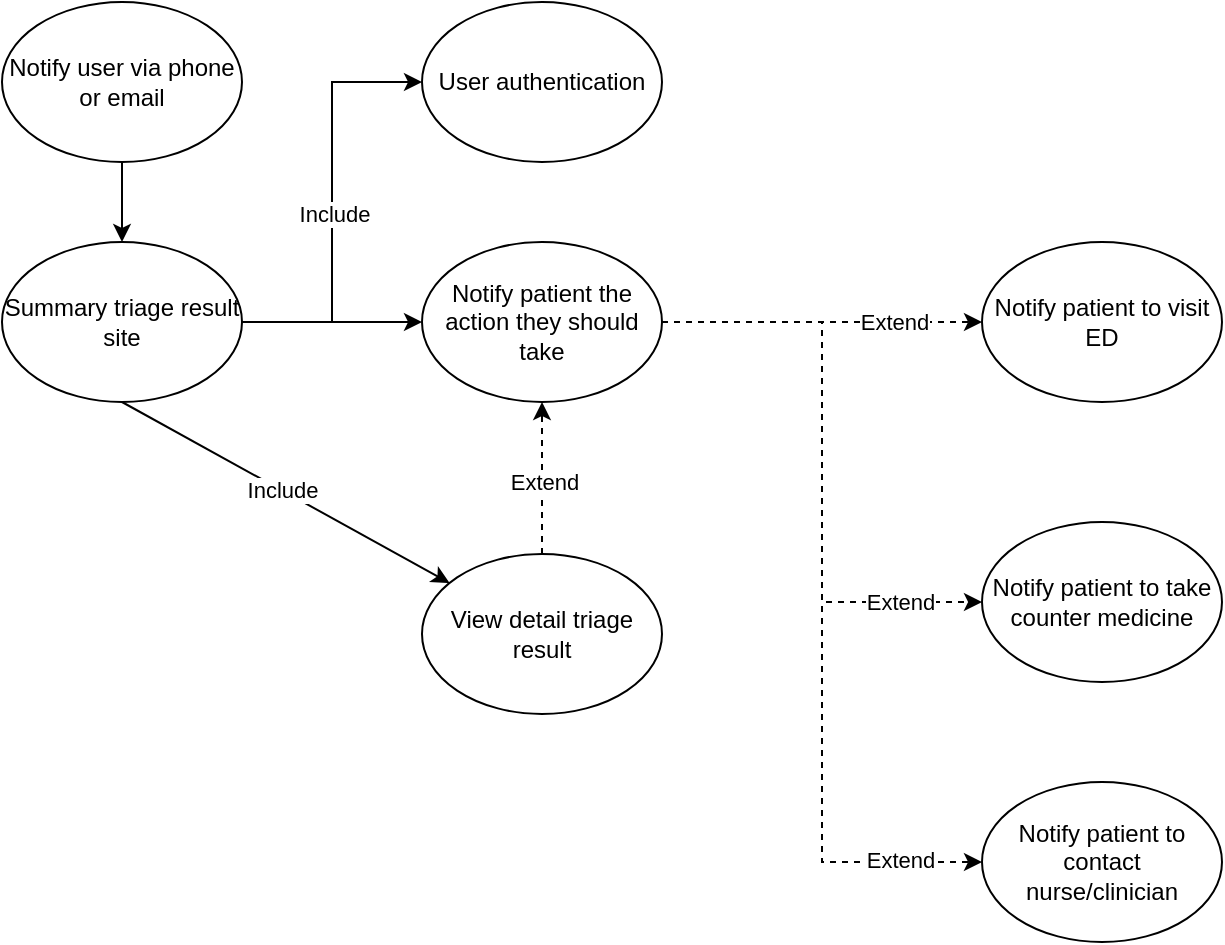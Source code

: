<mxfile version="20.5.3" type="github">
  <diagram id="QsaP9KsOhT9dpLi23IyU" name="Page-1">
    <mxGraphModel dx="1048" dy="555" grid="1" gridSize="10" guides="1" tooltips="1" connect="1" arrows="1" fold="1" page="1" pageScale="1" pageWidth="850" pageHeight="1100" math="0" shadow="0">
      <root>
        <mxCell id="0" />
        <mxCell id="1" parent="0" />
        <mxCell id="ubNZ2CPZHA93DrEuHGrG-4" style="edgeStyle=orthogonalEdgeStyle;rounded=0;orthogonalLoop=1;jettySize=auto;html=1;exitX=1;exitY=0.5;exitDx=0;exitDy=0;entryX=0;entryY=0.5;entryDx=0;entryDy=0;" parent="1" source="ubNZ2CPZHA93DrEuHGrG-6" target="ubNZ2CPZHA93DrEuHGrG-3" edge="1">
          <mxGeometry relative="1" as="geometry" />
        </mxCell>
        <mxCell id="ubNZ2CPZHA93DrEuHGrG-5" value="Include" style="edgeLabel;html=1;align=center;verticalAlign=middle;resizable=0;points=[];" parent="ubNZ2CPZHA93DrEuHGrG-4" vertex="1" connectable="0">
          <mxGeometry x="-0.075" y="-1" relative="1" as="geometry">
            <mxPoint y="-2" as="offset" />
          </mxGeometry>
        </mxCell>
        <mxCell id="ubNZ2CPZHA93DrEuHGrG-7" style="edgeStyle=orthogonalEdgeStyle;rounded=0;orthogonalLoop=1;jettySize=auto;html=1;exitX=0.5;exitY=1;exitDx=0;exitDy=0;" parent="1" source="ubNZ2CPZHA93DrEuHGrG-2" target="ubNZ2CPZHA93DrEuHGrG-6" edge="1">
          <mxGeometry relative="1" as="geometry" />
        </mxCell>
        <mxCell id="ubNZ2CPZHA93DrEuHGrG-2" value="Notify user via phone or email" style="ellipse;whiteSpace=wrap;html=1;" parent="1" vertex="1">
          <mxGeometry x="90" y="80" width="120" height="80" as="geometry" />
        </mxCell>
        <mxCell id="ubNZ2CPZHA93DrEuHGrG-3" value="User authentication" style="ellipse;whiteSpace=wrap;html=1;" parent="1" vertex="1">
          <mxGeometry x="300" y="80" width="120" height="80" as="geometry" />
        </mxCell>
        <mxCell id="ubNZ2CPZHA93DrEuHGrG-10" style="edgeStyle=orthogonalEdgeStyle;rounded=0;orthogonalLoop=1;jettySize=auto;html=1;exitX=1;exitY=0.5;exitDx=0;exitDy=0;" parent="1" source="ubNZ2CPZHA93DrEuHGrG-6" target="ubNZ2CPZHA93DrEuHGrG-9" edge="1">
          <mxGeometry relative="1" as="geometry" />
        </mxCell>
        <mxCell id="ubNZ2CPZHA93DrEuHGrG-31" style="rounded=0;orthogonalLoop=1;jettySize=auto;html=1;exitX=0.5;exitY=1;exitDx=0;exitDy=0;elbow=vertical;" parent="1" source="ubNZ2CPZHA93DrEuHGrG-6" target="ubNZ2CPZHA93DrEuHGrG-30" edge="1">
          <mxGeometry relative="1" as="geometry" />
        </mxCell>
        <mxCell id="ubNZ2CPZHA93DrEuHGrG-32" value="Include" style="edgeLabel;html=1;align=center;verticalAlign=middle;resizable=0;points=[];" parent="ubNZ2CPZHA93DrEuHGrG-31" vertex="1" connectable="0">
          <mxGeometry x="-0.028" relative="1" as="geometry">
            <mxPoint as="offset" />
          </mxGeometry>
        </mxCell>
        <mxCell id="ubNZ2CPZHA93DrEuHGrG-6" value="Summary triage result site" style="ellipse;whiteSpace=wrap;html=1;" parent="1" vertex="1">
          <mxGeometry x="90" y="200" width="120" height="80" as="geometry" />
        </mxCell>
        <mxCell id="ubNZ2CPZHA93DrEuHGrG-19" style="edgeStyle=orthogonalEdgeStyle;rounded=0;orthogonalLoop=1;jettySize=auto;html=1;exitX=1;exitY=0.5;exitDx=0;exitDy=0;dashed=1;" parent="1" source="ubNZ2CPZHA93DrEuHGrG-9" target="ubNZ2CPZHA93DrEuHGrG-18" edge="1">
          <mxGeometry relative="1" as="geometry" />
        </mxCell>
        <mxCell id="ubNZ2CPZHA93DrEuHGrG-25" value="Extend" style="edgeLabel;html=1;align=center;verticalAlign=middle;resizable=0;points=[];" parent="ubNZ2CPZHA93DrEuHGrG-19" vertex="1" connectable="0">
          <mxGeometry x="0.45" y="-2" relative="1" as="geometry">
            <mxPoint y="-2" as="offset" />
          </mxGeometry>
        </mxCell>
        <mxCell id="ubNZ2CPZHA93DrEuHGrG-20" style="edgeStyle=orthogonalEdgeStyle;rounded=0;orthogonalLoop=1;jettySize=auto;html=1;entryX=0;entryY=0.5;entryDx=0;entryDy=0;dashed=1;" parent="1" source="ubNZ2CPZHA93DrEuHGrG-9" target="ubNZ2CPZHA93DrEuHGrG-11" edge="1">
          <mxGeometry relative="1" as="geometry" />
        </mxCell>
        <mxCell id="ubNZ2CPZHA93DrEuHGrG-24" value="Extend" style="edgeLabel;html=1;align=center;verticalAlign=middle;resizable=0;points=[];" parent="ubNZ2CPZHA93DrEuHGrG-20" vertex="1" connectable="0">
          <mxGeometry x="0.727" y="-3" relative="1" as="geometry">
            <mxPoint y="-3" as="offset" />
          </mxGeometry>
        </mxCell>
        <mxCell id="ubNZ2CPZHA93DrEuHGrG-22" style="edgeStyle=orthogonalEdgeStyle;rounded=0;orthogonalLoop=1;jettySize=auto;html=1;exitX=1;exitY=0.5;exitDx=0;exitDy=0;entryX=0;entryY=0.5;entryDx=0;entryDy=0;dashed=1;" parent="1" source="ubNZ2CPZHA93DrEuHGrG-9" target="ubNZ2CPZHA93DrEuHGrG-14" edge="1">
          <mxGeometry relative="1" as="geometry" />
        </mxCell>
        <mxCell id="ubNZ2CPZHA93DrEuHGrG-26" value="Extend" style="edgeLabel;html=1;align=center;verticalAlign=middle;resizable=0;points=[];" parent="ubNZ2CPZHA93DrEuHGrG-22" vertex="1" connectable="0">
          <mxGeometry x="0.809" y="1" relative="1" as="geometry">
            <mxPoint as="offset" />
          </mxGeometry>
        </mxCell>
        <mxCell id="ubNZ2CPZHA93DrEuHGrG-9" value="Notify patient the action they should take" style="ellipse;whiteSpace=wrap;html=1;" parent="1" vertex="1">
          <mxGeometry x="300" y="200" width="120" height="80" as="geometry" />
        </mxCell>
        <mxCell id="ubNZ2CPZHA93DrEuHGrG-11" value="Notify patient to take counter medicine" style="ellipse;whiteSpace=wrap;html=1;" parent="1" vertex="1">
          <mxGeometry x="580" y="340" width="120" height="80" as="geometry" />
        </mxCell>
        <mxCell id="ubNZ2CPZHA93DrEuHGrG-14" value="Notify patient to contact nurse/clinician" style="ellipse;whiteSpace=wrap;html=1;" parent="1" vertex="1">
          <mxGeometry x="580" y="470" width="120" height="80" as="geometry" />
        </mxCell>
        <mxCell id="ubNZ2CPZHA93DrEuHGrG-18" value="Notify patient to visit ED" style="ellipse;whiteSpace=wrap;html=1;" parent="1" vertex="1">
          <mxGeometry x="580" y="200" width="120" height="80" as="geometry" />
        </mxCell>
        <mxCell id="ubNZ2CPZHA93DrEuHGrG-33" style="edgeStyle=none;rounded=0;orthogonalLoop=1;jettySize=auto;html=1;exitX=0.5;exitY=0;exitDx=0;exitDy=0;entryX=0.5;entryY=1;entryDx=0;entryDy=0;elbow=vertical;dashed=1;" parent="1" source="ubNZ2CPZHA93DrEuHGrG-30" target="ubNZ2CPZHA93DrEuHGrG-9" edge="1">
          <mxGeometry relative="1" as="geometry" />
        </mxCell>
        <mxCell id="ubNZ2CPZHA93DrEuHGrG-34" value="Extend" style="edgeLabel;html=1;align=center;verticalAlign=middle;resizable=0;points=[];" parent="ubNZ2CPZHA93DrEuHGrG-33" vertex="1" connectable="0">
          <mxGeometry x="-0.057" y="-1" relative="1" as="geometry">
            <mxPoint as="offset" />
          </mxGeometry>
        </mxCell>
        <mxCell id="ubNZ2CPZHA93DrEuHGrG-30" value="View detail triage result" style="ellipse;whiteSpace=wrap;html=1;" parent="1" vertex="1">
          <mxGeometry x="300" y="356" width="120" height="80" as="geometry" />
        </mxCell>
      </root>
    </mxGraphModel>
  </diagram>
</mxfile>
